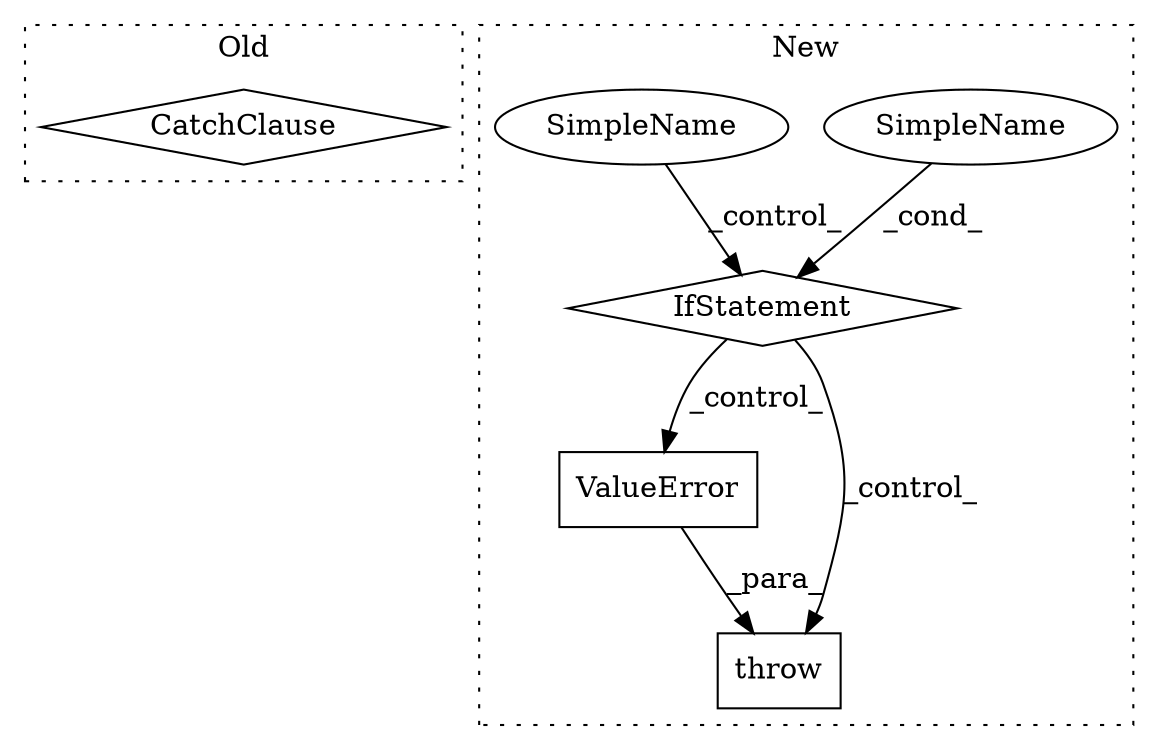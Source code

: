 digraph G {
subgraph cluster0 {
1 [label="CatchClause" a="12" s="788,821" l="11,2" shape="diamond"];
label = "Old";
style="dotted";
}
subgraph cluster1 {
2 [label="ValueError" a="32" s="884,967" l="11,1" shape="box"];
3 [label="IfStatement" a="25" s="821,868" l="4,2" shape="diamond"];
4 [label="SimpleName" a="42" s="" l="" shape="ellipse"];
5 [label="throw" a="53" s="878" l="6" shape="box"];
6 [label="SimpleName" a="42" s="" l="" shape="ellipse"];
label = "New";
style="dotted";
}
2 -> 5 [label="_para_"];
3 -> 5 [label="_control_"];
3 -> 2 [label="_control_"];
4 -> 3 [label="_cond_"];
6 -> 3 [label="_control_"];
}